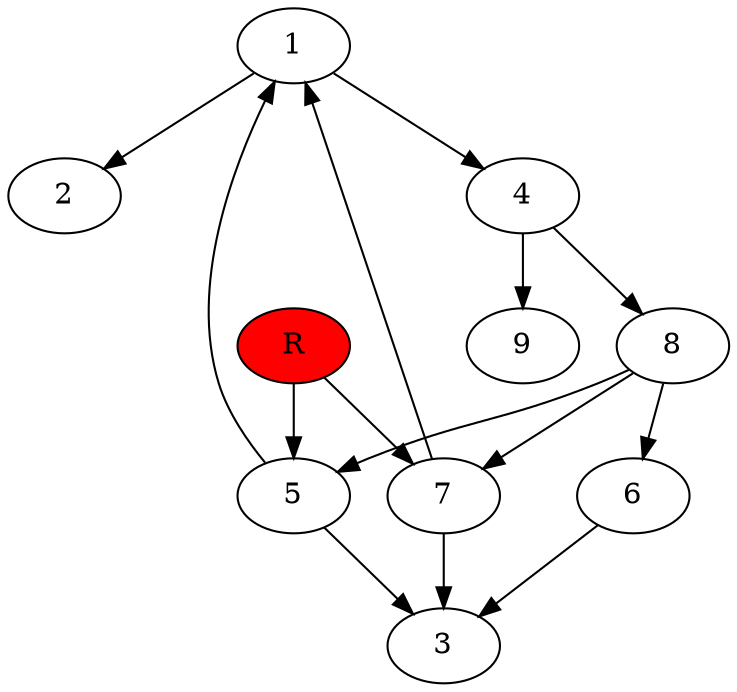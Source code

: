 digraph prb24213 {
	1
	2
	3
	4
	5
	6
	7
	8
	R [fillcolor="#ff0000" style=filled]
	1 -> 2
	1 -> 4
	4 -> 8
	4 -> 9
	5 -> 1
	5 -> 3
	6 -> 3
	7 -> 1
	7 -> 3
	8 -> 5
	8 -> 6
	8 -> 7
	R -> 5
	R -> 7
}

